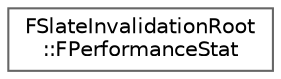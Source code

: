 digraph "Graphical Class Hierarchy"
{
 // INTERACTIVE_SVG=YES
 // LATEX_PDF_SIZE
  bgcolor="transparent";
  edge [fontname=Helvetica,fontsize=10,labelfontname=Helvetica,labelfontsize=10];
  node [fontname=Helvetica,fontsize=10,shape=box,height=0.2,width=0.4];
  rankdir="LR";
  Node0 [id="Node000000",label="FSlateInvalidationRoot\l::FPerformanceStat",height=0.2,width=0.4,color="grey40", fillcolor="white", style="filled",URL="$d7/d81/structFSlateInvalidationRoot_1_1FPerformanceStat.html",tooltip=" "];
}
